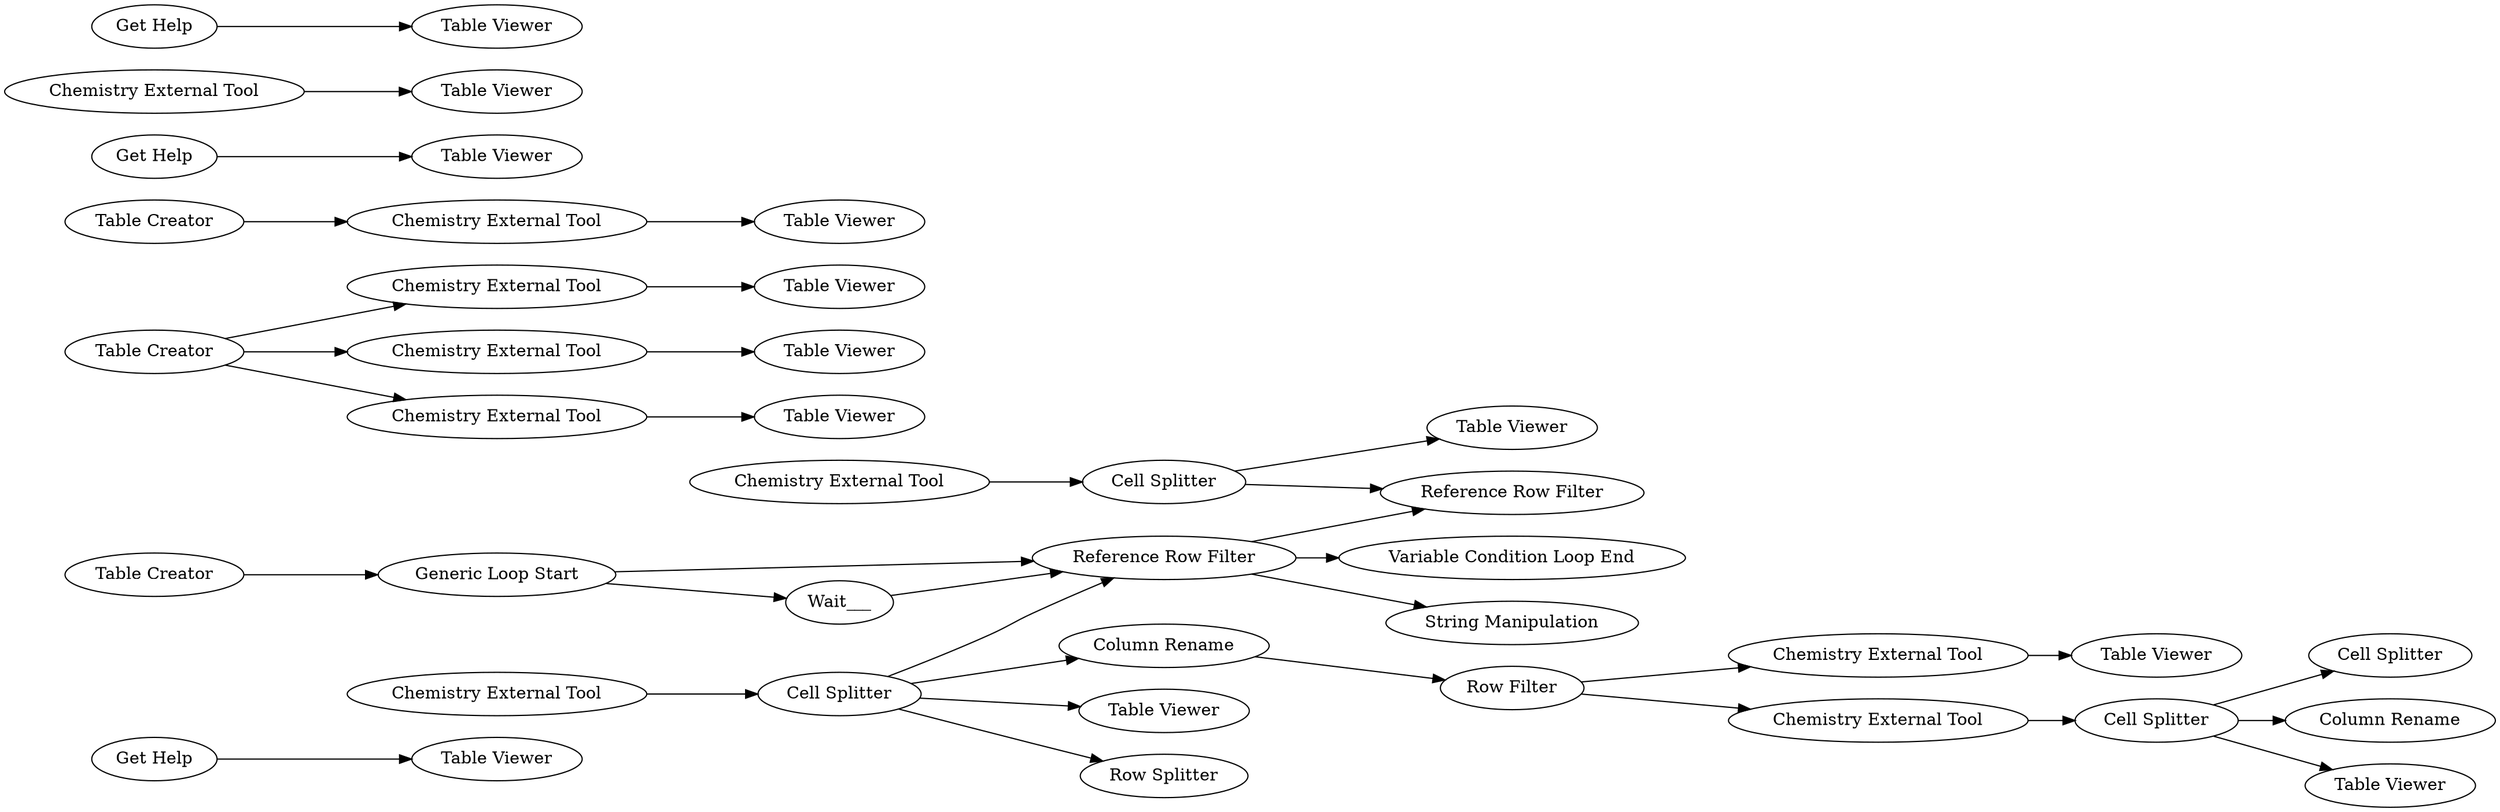 digraph {
	"6548190565003220269_35" [label="Table Viewer"]
	"6548190565003220269_73" [label="Cell Splitter"]
	"6548190565003220269_68" [label="Column Rename"]
	"6548190565003220269_45" [label="Chemistry External Tool"]
	"6548190565003220269_61" [label="Reference Row Filter"]
	"6548190565003220269_39" [label="Table Viewer"]
	"6548190565003220269_75" [label="Table Viewer"]
	"6548190565003220269_59" [label="Reference Row Filter"]
	"6548190565003220269_51" [label="Chemistry External Tool"]
	"6548190565003220269_74" [label="Chemistry External Tool"]
	"6548190565003220269_48" [label="Table Viewer"]
	"6548190565003220269_53" [label="Chemistry External Tool"]
	"6548190565003220269_63" [label="Generic Loop Start"]
	"6548190565003220269_71" [label="Column Rename"]
	"6548190565003220269_60" [label="Table Creator"]
	"6548190565003220269_56" [label="Chemistry External Tool"]
	"6548190565003220269_36" [label="Table Viewer"]
	"6548190565003220269_67" [label="Chemistry External Tool"]
	"6548190565003220269_37" [label="Chemistry External Tool"]
	"6548190565003220269_28" [label="Get Help"]
	"6548190565003220269_47" [label="Get Help"]
	"6548190565003220269_44" [label="Table Viewer"]
	"6548190565003220269_52" [label="Table Viewer"]
	"6548190565003220269_69" [label="Table Viewer"]
	"6548190565003220269_33" [label="Chemistry External Tool"]
	"6548190565003220269_34" [label="Get Help"]
	"6548190565003220269_70" [label="Row Filter"]
	"6548190565003220269_62" [label=Wait___]
	"6548190565003220269_38" [label="Table Creator"]
	"6548190565003220269_64" [label="Variable Condition Loop End"]
	"6548190565003220269_46" [label="Cell Splitter"]
	"6548190565003220269_66" [label="Row Splitter"]
	"6548190565003220269_55" [label="Table Viewer"]
	"6548190565003220269_49" [label="Table Viewer"]
	"6548190565003220269_58" [label="Table Viewer"]
	"6548190565003220269_65" [label="String Manipulation"]
	"6548190565003220269_72" [label="Cell Splitter"]
	"6548190565003220269_30" [label="Table Viewer"]
	"6548190565003220269_54" [label="Chemistry External Tool"]
	"6548190565003220269_50" [label="Table Creator"]
	"6548190565003220269_43" [label="Cell Splitter"]
	"6548190565003220269_43" -> "6548190565003220269_36"
	"6548190565003220269_46" -> "6548190565003220269_61"
	"6548190565003220269_59" -> "6548190565003220269_61"
	"6548190565003220269_67" -> "6548190565003220269_72"
	"6548190565003220269_37" -> "6548190565003220269_39"
	"6548190565003220269_72" -> "6548190565003220269_69"
	"6548190565003220269_72" -> "6548190565003220269_71"
	"6548190565003220269_70" -> "6548190565003220269_74"
	"6548190565003220269_28" -> "6548190565003220269_30"
	"6548190565003220269_56" -> "6548190565003220269_58"
	"6548190565003220269_47" -> "6548190565003220269_48"
	"6548190565003220269_33" -> "6548190565003220269_43"
	"6548190565003220269_60" -> "6548190565003220269_63"
	"6548190565003220269_72" -> "6548190565003220269_73"
	"6548190565003220269_34" -> "6548190565003220269_35"
	"6548190565003220269_38" -> "6548190565003220269_54"
	"6548190565003220269_70" -> "6548190565003220269_67"
	"6548190565003220269_63" -> "6548190565003220269_59"
	"6548190565003220269_68" -> "6548190565003220269_70"
	"6548190565003220269_43" -> "6548190565003220269_59"
	"6548190565003220269_54" -> "6548190565003220269_55"
	"6548190565003220269_59" -> "6548190565003220269_65"
	"6548190565003220269_45" -> "6548190565003220269_46"
	"6548190565003220269_53" -> "6548190565003220269_52"
	"6548190565003220269_38" -> "6548190565003220269_37"
	"6548190565003220269_62" -> "6548190565003220269_59"
	"6548190565003220269_51" -> "6548190565003220269_49"
	"6548190565003220269_46" -> "6548190565003220269_44"
	"6548190565003220269_43" -> "6548190565003220269_68"
	"6548190565003220269_50" -> "6548190565003220269_51"
	"6548190565003220269_43" -> "6548190565003220269_66"
	"6548190565003220269_74" -> "6548190565003220269_75"
	"6548190565003220269_38" -> "6548190565003220269_53"
	"6548190565003220269_59" -> "6548190565003220269_64"
	"6548190565003220269_63" -> "6548190565003220269_62"
	rankdir=LR
}
